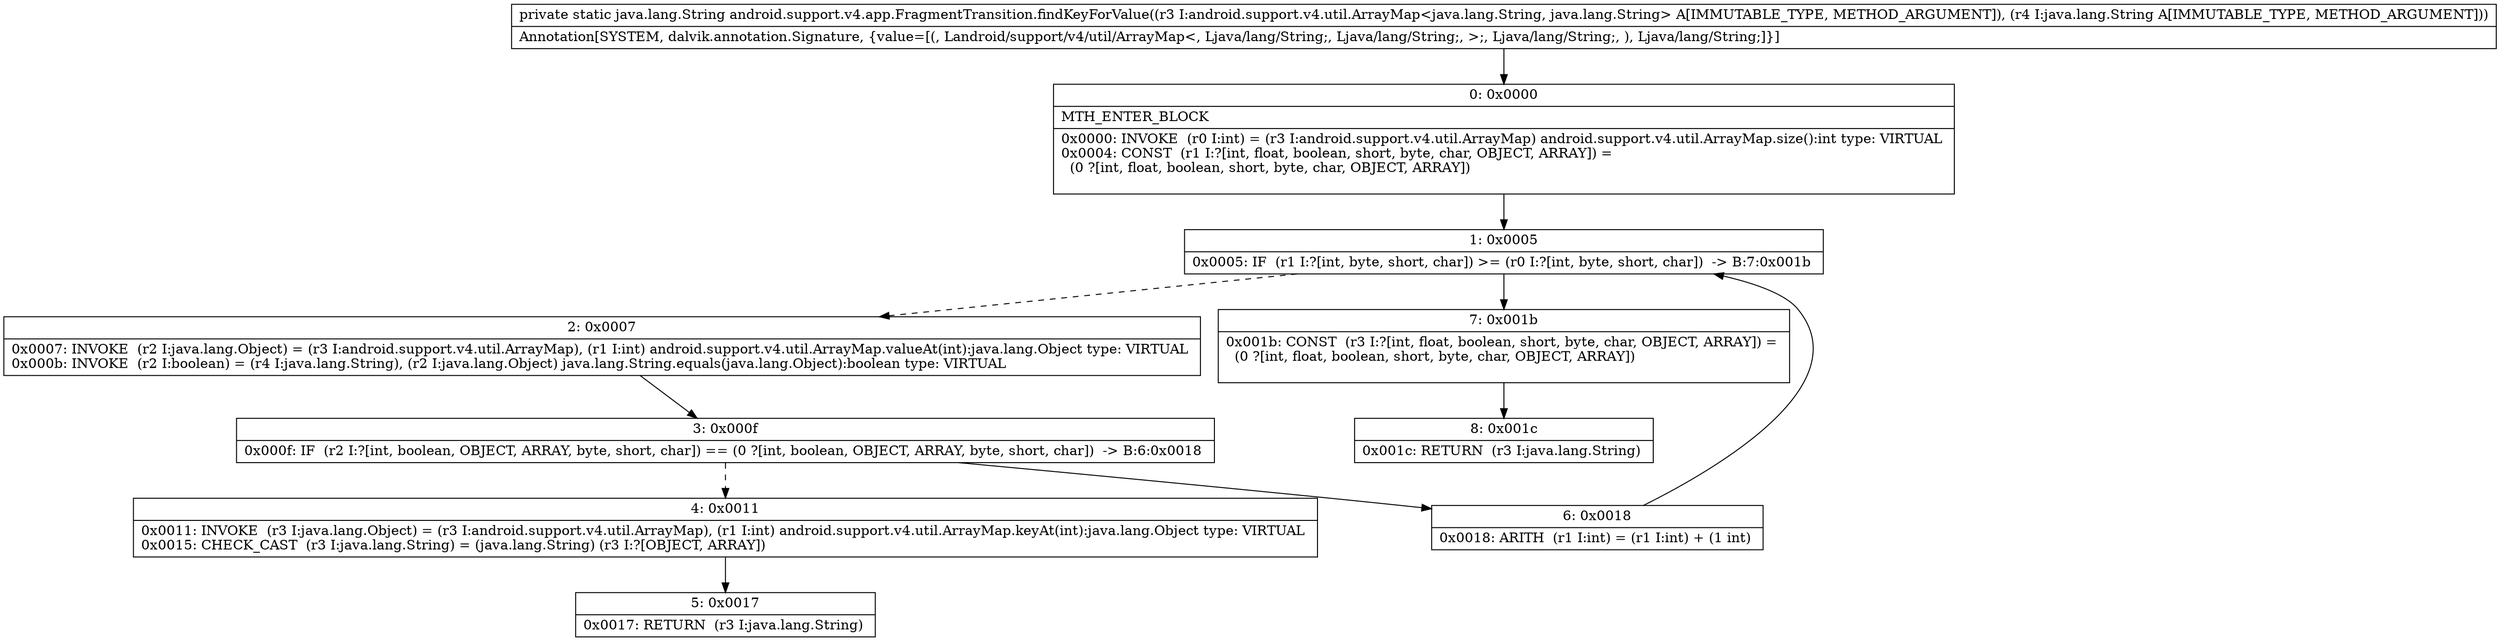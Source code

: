 digraph "CFG forandroid.support.v4.app.FragmentTransition.findKeyForValue(Landroid\/support\/v4\/util\/ArrayMap;Ljava\/lang\/String;)Ljava\/lang\/String;" {
Node_0 [shape=record,label="{0\:\ 0x0000|MTH_ENTER_BLOCK\l|0x0000: INVOKE  (r0 I:int) = (r3 I:android.support.v4.util.ArrayMap) android.support.v4.util.ArrayMap.size():int type: VIRTUAL \l0x0004: CONST  (r1 I:?[int, float, boolean, short, byte, char, OBJECT, ARRAY]) = \l  (0 ?[int, float, boolean, short, byte, char, OBJECT, ARRAY])\l \l}"];
Node_1 [shape=record,label="{1\:\ 0x0005|0x0005: IF  (r1 I:?[int, byte, short, char]) \>= (r0 I:?[int, byte, short, char])  \-\> B:7:0x001b \l}"];
Node_2 [shape=record,label="{2\:\ 0x0007|0x0007: INVOKE  (r2 I:java.lang.Object) = (r3 I:android.support.v4.util.ArrayMap), (r1 I:int) android.support.v4.util.ArrayMap.valueAt(int):java.lang.Object type: VIRTUAL \l0x000b: INVOKE  (r2 I:boolean) = (r4 I:java.lang.String), (r2 I:java.lang.Object) java.lang.String.equals(java.lang.Object):boolean type: VIRTUAL \l}"];
Node_3 [shape=record,label="{3\:\ 0x000f|0x000f: IF  (r2 I:?[int, boolean, OBJECT, ARRAY, byte, short, char]) == (0 ?[int, boolean, OBJECT, ARRAY, byte, short, char])  \-\> B:6:0x0018 \l}"];
Node_4 [shape=record,label="{4\:\ 0x0011|0x0011: INVOKE  (r3 I:java.lang.Object) = (r3 I:android.support.v4.util.ArrayMap), (r1 I:int) android.support.v4.util.ArrayMap.keyAt(int):java.lang.Object type: VIRTUAL \l0x0015: CHECK_CAST  (r3 I:java.lang.String) = (java.lang.String) (r3 I:?[OBJECT, ARRAY]) \l}"];
Node_5 [shape=record,label="{5\:\ 0x0017|0x0017: RETURN  (r3 I:java.lang.String) \l}"];
Node_6 [shape=record,label="{6\:\ 0x0018|0x0018: ARITH  (r1 I:int) = (r1 I:int) + (1 int) \l}"];
Node_7 [shape=record,label="{7\:\ 0x001b|0x001b: CONST  (r3 I:?[int, float, boolean, short, byte, char, OBJECT, ARRAY]) = \l  (0 ?[int, float, boolean, short, byte, char, OBJECT, ARRAY])\l \l}"];
Node_8 [shape=record,label="{8\:\ 0x001c|0x001c: RETURN  (r3 I:java.lang.String) \l}"];
MethodNode[shape=record,label="{private static java.lang.String android.support.v4.app.FragmentTransition.findKeyForValue((r3 I:android.support.v4.util.ArrayMap\<java.lang.String, java.lang.String\> A[IMMUTABLE_TYPE, METHOD_ARGUMENT]), (r4 I:java.lang.String A[IMMUTABLE_TYPE, METHOD_ARGUMENT]))  | Annotation[SYSTEM, dalvik.annotation.Signature, \{value=[(, Landroid\/support\/v4\/util\/ArrayMap\<, Ljava\/lang\/String;, Ljava\/lang\/String;, \>;, Ljava\/lang\/String;, ), Ljava\/lang\/String;]\}]\l}"];
MethodNode -> Node_0;
Node_0 -> Node_1;
Node_1 -> Node_2[style=dashed];
Node_1 -> Node_7;
Node_2 -> Node_3;
Node_3 -> Node_4[style=dashed];
Node_3 -> Node_6;
Node_4 -> Node_5;
Node_6 -> Node_1;
Node_7 -> Node_8;
}

